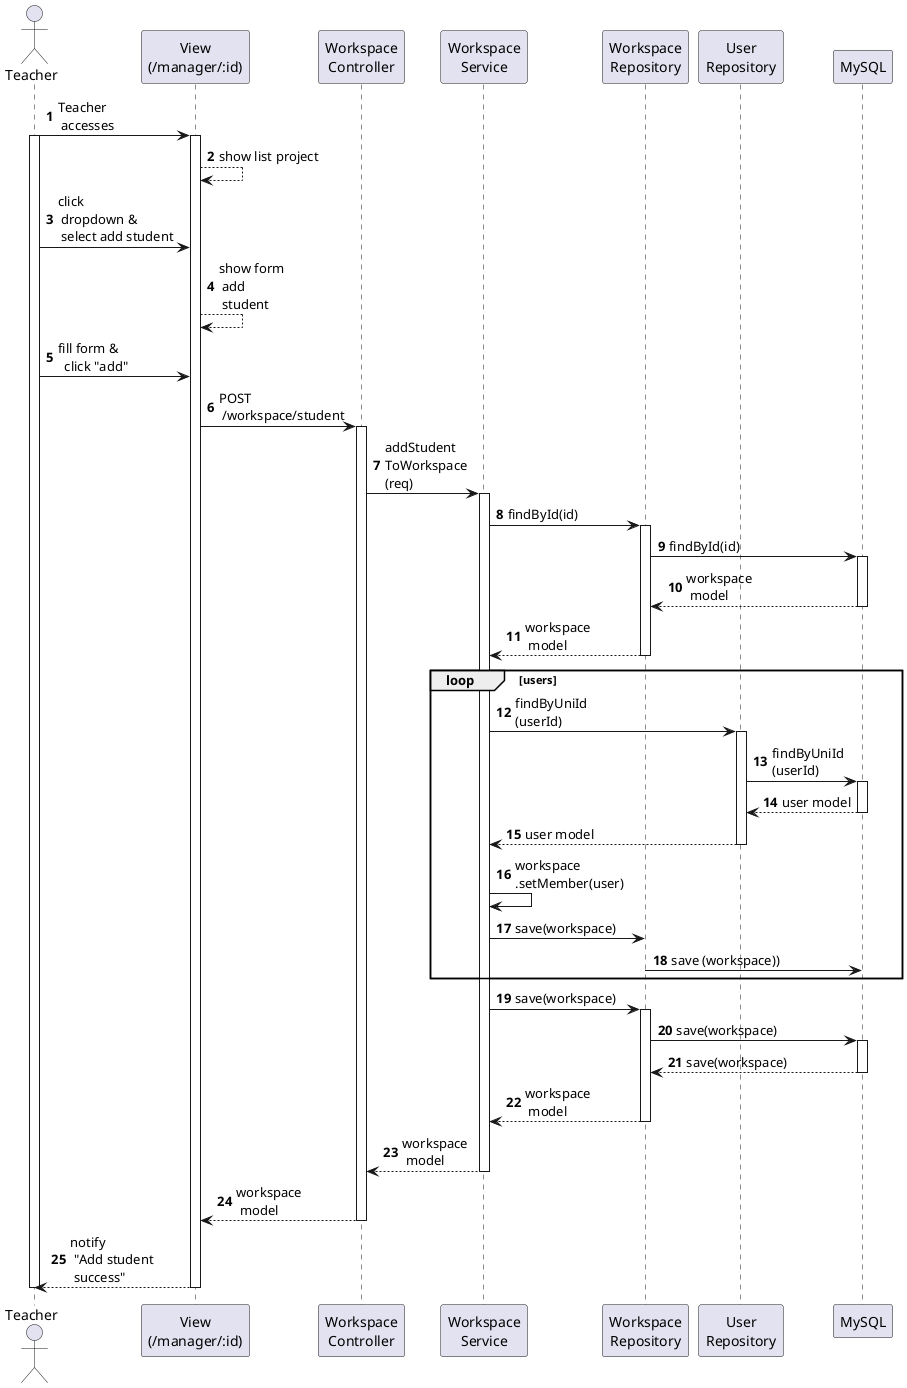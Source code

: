 @startuml
autonumber

actor Teacher as SV
participant "View\n(/manager/:id)" as View
participant "Workspace\nController" as Controller
participant "Workspace\nService" as Service
participant "Workspace\nRepository" as Repo
participant "User\nRepository" as UserRepo
participant "MySQL" as MySQL

SV -> View : Teacher \n accesses
activate SV

activate View
View --> View: show list project
SV -> View: click \n dropdown & \n select add student
View --> View: show form \n add \n student
SV -> View : fill form & \n  click "add"
View -> Controller : POST \n /workspace/student

activate Controller
Controller -> Service : addStudent\nToWorkspace\n(req)

activate Service
Service -> Repo: findById(id)
activate Repo
Repo -> MySQL: findById(id)
activate MySQL
MySQL --> Repo: workspace \n model
deactivate MySQL
Repo --> Service: workspace \n model
deactivate Repo

loop users
Service -> UserRepo: findByUniId\n(userId)
activate UserRepo
UserRepo -> MySQL : findByUniId\n(userId)
activate MySQL
MySQL --> UserRepo: user model
deactivate MySQL
UserRepo --> Service: user model
deactivate UserRepo
Service -> Service: workspace\n.setMember(user)
Service -> Repo: save(workspace)
Repo -> MySQL: save (workspace))
end

Service -> Repo: save(workspace)
activate Repo
Repo -> MySQL : save(workspace)
activate MySQL
MySQL --> Repo :  save(workspace)
deactivate MySQL
Repo --> Service :  workspace \n model
deactivate Repo

Service --> Controller :  workspace \n model
deactivate Service

Controller --> View : workspace \n model
deactivate Controller
View --> SV : notify \n "Add student \n success"

deactivate View
deactivate SV
@enduml
